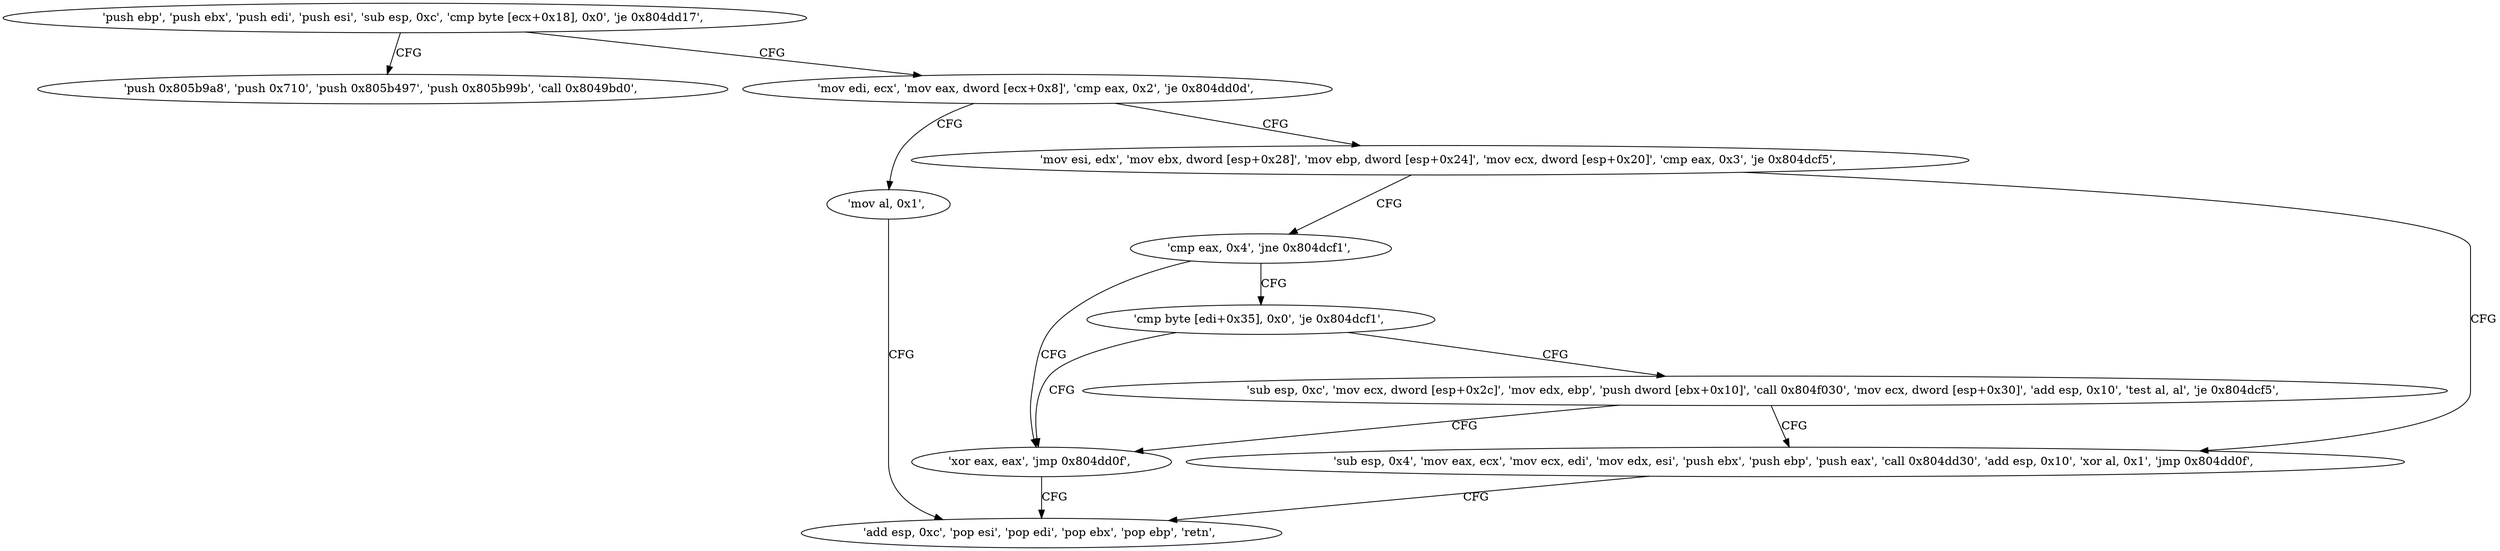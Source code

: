 digraph "func" {
"134536352" [label = "'push ebp', 'push ebx', 'push edi', 'push esi', 'sub esp, 0xc', 'cmp byte [ecx+0x18], 0x0', 'je 0x804dd17', " ]
"134536471" [label = "'push 0x805b9a8', 'push 0x710', 'push 0x805b497', 'push 0x805b99b', 'call 0x8049bd0', " ]
"134536365" [label = "'mov edi, ecx', 'mov eax, dword [ecx+0x8]', 'cmp eax, 0x2', 'je 0x804dd0d', " ]
"134536461" [label = "'mov al, 0x1', " ]
"134536375" [label = "'mov esi, edx', 'mov ebx, dword [esp+0x28]', 'mov ebp, dword [esp+0x24]', 'mov ecx, dword [esp+0x20]', 'cmp eax, 0x3', 'je 0x804dcf5', " ]
"134536463" [label = "'add esp, 0xc', 'pop esi', 'pop edi', 'pop ebx', 'pop ebp', 'retn', " ]
"134536437" [label = "'sub esp, 0x4', 'mov eax, ecx', 'mov ecx, edi', 'mov edx, esi', 'push ebx', 'push ebp', 'push eax', 'call 0x804dd30', 'add esp, 0x10', 'xor al, 0x1', 'jmp 0x804dd0f', " ]
"134536394" [label = "'cmp eax, 0x4', 'jne 0x804dcf1', " ]
"134536433" [label = "'xor eax, eax', 'jmp 0x804dd0f', " ]
"134536399" [label = "'cmp byte [edi+0x35], 0x0', 'je 0x804dcf1', " ]
"134536405" [label = "'sub esp, 0xc', 'mov ecx, dword [esp+0x2c]', 'mov edx, ebp', 'push dword [ebx+0x10]', 'call 0x804f030', 'mov ecx, dword [esp+0x30]', 'add esp, 0x10', 'test al, al', 'je 0x804dcf5', " ]
"134536352" -> "134536471" [ label = "CFG" ]
"134536352" -> "134536365" [ label = "CFG" ]
"134536365" -> "134536461" [ label = "CFG" ]
"134536365" -> "134536375" [ label = "CFG" ]
"134536461" -> "134536463" [ label = "CFG" ]
"134536375" -> "134536437" [ label = "CFG" ]
"134536375" -> "134536394" [ label = "CFG" ]
"134536437" -> "134536463" [ label = "CFG" ]
"134536394" -> "134536433" [ label = "CFG" ]
"134536394" -> "134536399" [ label = "CFG" ]
"134536433" -> "134536463" [ label = "CFG" ]
"134536399" -> "134536433" [ label = "CFG" ]
"134536399" -> "134536405" [ label = "CFG" ]
"134536405" -> "134536437" [ label = "CFG" ]
"134536405" -> "134536433" [ label = "CFG" ]
}
